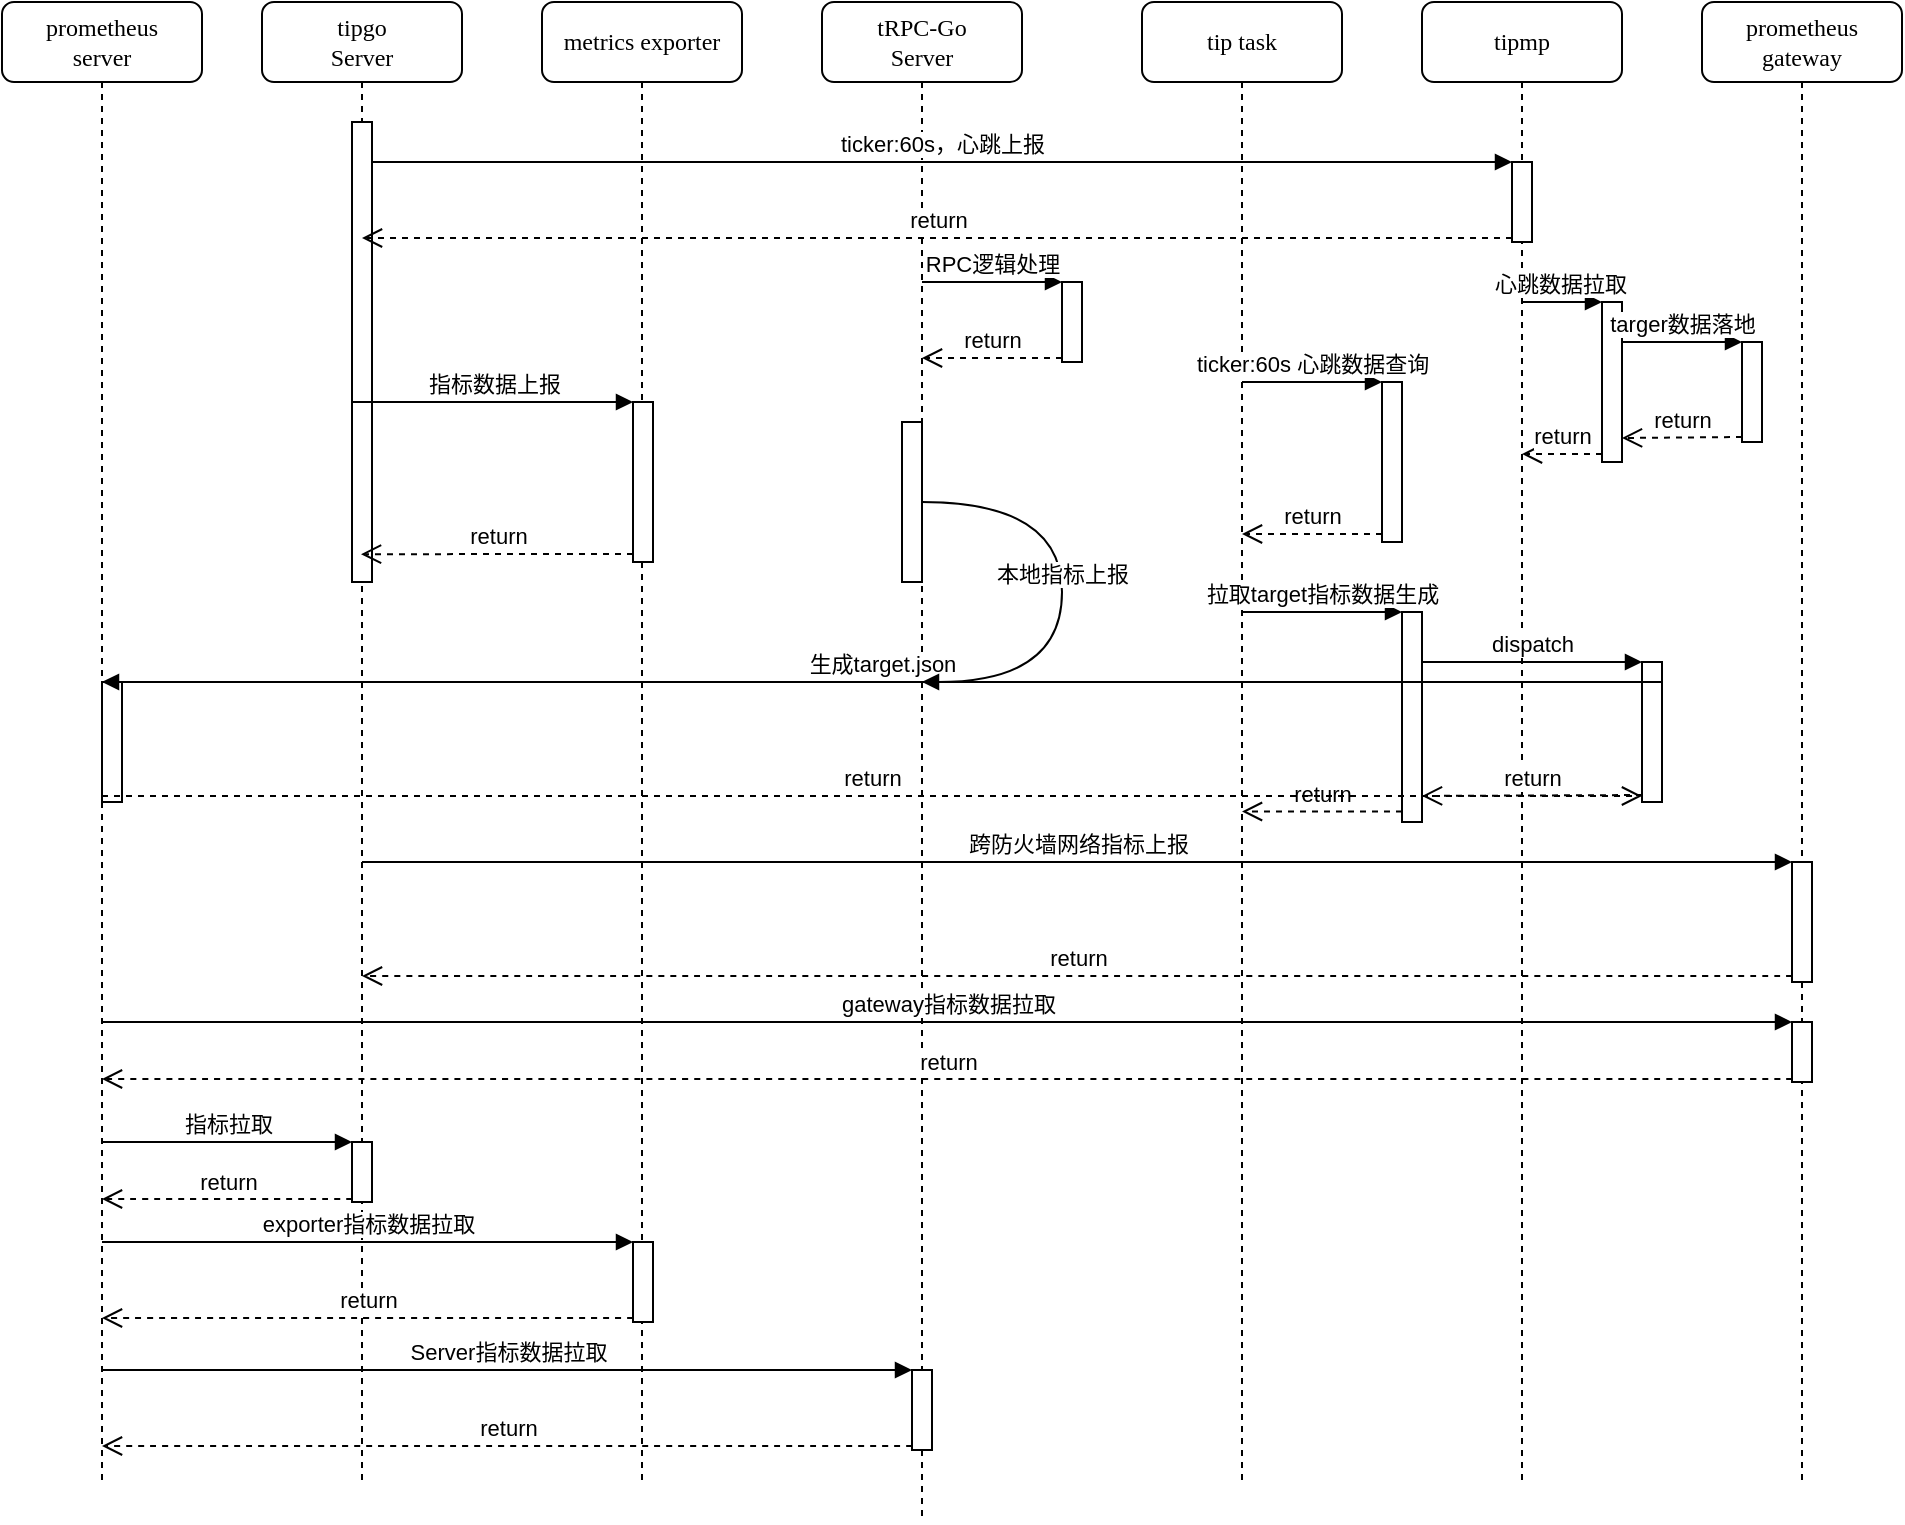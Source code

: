 <mxfile version="16.1.2" type="github">
  <diagram name="Page-1" id="13e1069c-82ec-6db2-03f1-153e76fe0fe0">
    <mxGraphModel dx="2522" dy="762" grid="1" gridSize="10" guides="1" tooltips="1" connect="1" arrows="1" fold="1" page="1" pageScale="1" pageWidth="1100" pageHeight="850" background="none" math="0" shadow="0">
      <root>
        <mxCell id="0" />
        <mxCell id="1" parent="0" />
        <mxCell id="7baba1c4bc27f4b0-2" value="tRPC-Go&lt;br&gt;Server" style="shape=umlLifeline;perimeter=lifelinePerimeter;whiteSpace=wrap;html=1;container=1;collapsible=0;recursiveResize=0;outlineConnect=0;rounded=1;shadow=0;comic=0;labelBackgroundColor=none;strokeWidth=1;fontFamily=Verdana;fontSize=12;align=center;" parent="1" vertex="1">
          <mxGeometry x="240" y="80" width="100" height="760" as="geometry" />
        </mxCell>
        <mxCell id="2AClWOA5RidFeWTNfvVQ-56" value="" style="html=1;points=[];perimeter=orthogonalPerimeter;" vertex="1" parent="7baba1c4bc27f4b0-2">
          <mxGeometry x="45" y="684" width="10" height="40" as="geometry" />
        </mxCell>
        <mxCell id="7baba1c4bc27f4b0-3" value="prometheus&lt;br&gt;gateway" style="shape=umlLifeline;perimeter=lifelinePerimeter;whiteSpace=wrap;html=1;container=1;collapsible=0;recursiveResize=0;outlineConnect=0;rounded=1;shadow=0;comic=0;labelBackgroundColor=none;strokeWidth=1;fontFamily=Verdana;fontSize=12;align=center;" parent="1" vertex="1">
          <mxGeometry x="680" y="80" width="100" height="740" as="geometry" />
        </mxCell>
        <mxCell id="2AClWOA5RidFeWTNfvVQ-15" value="" style="html=1;points=[];perimeter=orthogonalPerimeter;" vertex="1" parent="7baba1c4bc27f4b0-3">
          <mxGeometry x="20" y="170" width="10" height="50" as="geometry" />
        </mxCell>
        <mxCell id="2AClWOA5RidFeWTNfvVQ-42" value="" style="html=1;points=[];perimeter=orthogonalPerimeter;" vertex="1" parent="7baba1c4bc27f4b0-3">
          <mxGeometry x="45" y="430" width="10" height="60" as="geometry" />
        </mxCell>
        <mxCell id="2AClWOA5RidFeWTNfvVQ-45" value="" style="html=1;points=[];perimeter=orthogonalPerimeter;" vertex="1" parent="7baba1c4bc27f4b0-3">
          <mxGeometry x="45" y="510" width="10" height="30" as="geometry" />
        </mxCell>
        <mxCell id="7baba1c4bc27f4b0-4" value="prometheus&lt;br&gt;server" style="shape=umlLifeline;perimeter=lifelinePerimeter;whiteSpace=wrap;html=1;container=1;collapsible=0;recursiveResize=0;outlineConnect=0;rounded=1;shadow=0;comic=0;labelBackgroundColor=none;strokeWidth=1;fontFamily=Verdana;fontSize=12;align=center;" parent="1" vertex="1">
          <mxGeometry x="-170" y="80" width="100" height="740" as="geometry" />
        </mxCell>
        <mxCell id="2AClWOA5RidFeWTNfvVQ-31" value="" style="html=1;points=[];perimeter=orthogonalPerimeter;" vertex="1" parent="7baba1c4bc27f4b0-4">
          <mxGeometry x="50" y="340" width="10" height="60" as="geometry" />
        </mxCell>
        <mxCell id="7baba1c4bc27f4b0-5" value="tip task" style="shape=umlLifeline;perimeter=lifelinePerimeter;whiteSpace=wrap;html=1;container=1;collapsible=0;recursiveResize=0;outlineConnect=0;rounded=1;shadow=0;comic=0;labelBackgroundColor=none;strokeWidth=1;fontFamily=Verdana;fontSize=12;align=center;" parent="1" vertex="1">
          <mxGeometry x="400" y="80" width="100" height="740" as="geometry" />
        </mxCell>
        <mxCell id="7baba1c4bc27f4b0-6" value="tipmp" style="shape=umlLifeline;perimeter=lifelinePerimeter;whiteSpace=wrap;html=1;container=1;collapsible=0;recursiveResize=0;outlineConnect=0;rounded=1;shadow=0;comic=0;labelBackgroundColor=none;strokeWidth=1;fontFamily=Verdana;fontSize=12;align=center;" parent="1" vertex="1">
          <mxGeometry x="540" y="80" width="100" height="740" as="geometry" />
        </mxCell>
        <mxCell id="2AClWOA5RidFeWTNfvVQ-6" value="" style="html=1;points=[];perimeter=orthogonalPerimeter;" vertex="1" parent="7baba1c4bc27f4b0-6">
          <mxGeometry x="45" y="80" width="10" height="40" as="geometry" />
        </mxCell>
        <mxCell id="2AClWOA5RidFeWTNfvVQ-9" value="" style="html=1;points=[];perimeter=orthogonalPerimeter;" vertex="1" parent="7baba1c4bc27f4b0-6">
          <mxGeometry x="90" y="150" width="10" height="80" as="geometry" />
        </mxCell>
        <mxCell id="2AClWOA5RidFeWTNfvVQ-11" value="return" style="html=1;verticalAlign=bottom;endArrow=open;dashed=1;endSize=8;exitX=0;exitY=0.95;rounded=0;" edge="1" source="2AClWOA5RidFeWTNfvVQ-9" parent="7baba1c4bc27f4b0-6" target="7baba1c4bc27f4b0-6">
          <mxGeometry relative="1" as="geometry">
            <mxPoint x="70" y="230" as="targetPoint" />
          </mxGeometry>
        </mxCell>
        <mxCell id="2AClWOA5RidFeWTNfvVQ-10" value="心跳数据拉取" style="html=1;verticalAlign=bottom;endArrow=block;entryX=0;entryY=0;rounded=0;" edge="1" target="2AClWOA5RidFeWTNfvVQ-9" parent="7baba1c4bc27f4b0-6" source="7baba1c4bc27f4b0-6">
          <mxGeometry x="-0.135" relative="1" as="geometry">
            <mxPoint x="50" y="220" as="sourcePoint" />
            <mxPoint x="1" as="offset" />
          </mxGeometry>
        </mxCell>
        <mxCell id="7baba1c4bc27f4b0-8" value="metrics exporter" style="shape=umlLifeline;perimeter=lifelinePerimeter;whiteSpace=wrap;html=1;container=1;collapsible=0;recursiveResize=0;outlineConnect=0;rounded=1;shadow=0;comic=0;labelBackgroundColor=none;strokeWidth=1;fontFamily=Verdana;fontSize=12;align=center;" parent="1" vertex="1">
          <mxGeometry x="100" y="80" width="100" height="740" as="geometry" />
        </mxCell>
        <mxCell id="2AClWOA5RidFeWTNfvVQ-19" value="" style="html=1;points=[];perimeter=orthogonalPerimeter;" vertex="1" parent="7baba1c4bc27f4b0-8">
          <mxGeometry x="45.5" y="200" width="10" height="80" as="geometry" />
        </mxCell>
        <mxCell id="2AClWOA5RidFeWTNfvVQ-53" value="" style="html=1;points=[];perimeter=orthogonalPerimeter;" vertex="1" parent="7baba1c4bc27f4b0-8">
          <mxGeometry x="45.5" y="620" width="10" height="40" as="geometry" />
        </mxCell>
        <mxCell id="2AClWOA5RidFeWTNfvVQ-1" value="tipgo&lt;br&gt;Server" style="shape=umlLifeline;perimeter=lifelinePerimeter;whiteSpace=wrap;html=1;container=1;collapsible=0;recursiveResize=0;outlineConnect=0;rounded=1;shadow=0;comic=0;labelBackgroundColor=none;strokeWidth=1;fontFamily=Verdana;fontSize=12;align=center;" vertex="1" parent="1">
          <mxGeometry x="-40" y="80" width="100" height="740" as="geometry" />
        </mxCell>
        <mxCell id="2AClWOA5RidFeWTNfvVQ-2" value="" style="html=1;points=[];perimeter=orthogonalPerimeter;rounded=0;shadow=0;comic=0;labelBackgroundColor=none;strokeWidth=1;fontFamily=Verdana;fontSize=12;align=center;" vertex="1" parent="2AClWOA5RidFeWTNfvVQ-1">
          <mxGeometry x="45" y="60" width="10" height="230" as="geometry" />
        </mxCell>
        <mxCell id="2AClWOA5RidFeWTNfvVQ-48" value="" style="html=1;points=[];perimeter=orthogonalPerimeter;" vertex="1" parent="2AClWOA5RidFeWTNfvVQ-1">
          <mxGeometry x="45" y="570" width="10" height="30" as="geometry" />
        </mxCell>
        <mxCell id="2AClWOA5RidFeWTNfvVQ-7" value="ticker:60s，心跳上报" style="html=1;verticalAlign=bottom;endArrow=block;entryX=0;entryY=0;rounded=0;" edge="1" target="2AClWOA5RidFeWTNfvVQ-6" parent="1" source="2AClWOA5RidFeWTNfvVQ-2">
          <mxGeometry relative="1" as="geometry">
            <mxPoint x="440" y="320" as="sourcePoint" />
          </mxGeometry>
        </mxCell>
        <mxCell id="2AClWOA5RidFeWTNfvVQ-8" value="return" style="html=1;verticalAlign=bottom;endArrow=open;dashed=1;endSize=8;exitX=0;exitY=0.95;rounded=0;" edge="1" source="2AClWOA5RidFeWTNfvVQ-6" parent="1" target="2AClWOA5RidFeWTNfvVQ-1">
          <mxGeometry relative="1" as="geometry">
            <mxPoint x="440" y="396" as="targetPoint" />
          </mxGeometry>
        </mxCell>
        <mxCell id="2AClWOA5RidFeWTNfvVQ-12" value="" style="html=1;points=[];perimeter=orthogonalPerimeter;" vertex="1" parent="1">
          <mxGeometry x="360" y="220" width="10" height="40" as="geometry" />
        </mxCell>
        <mxCell id="2AClWOA5RidFeWTNfvVQ-13" value="RPC逻辑处理" style="html=1;verticalAlign=bottom;endArrow=block;entryX=0;entryY=0;rounded=0;" edge="1" target="2AClWOA5RidFeWTNfvVQ-12" parent="1">
          <mxGeometry relative="1" as="geometry">
            <mxPoint x="290" y="220" as="sourcePoint" />
          </mxGeometry>
        </mxCell>
        <mxCell id="2AClWOA5RidFeWTNfvVQ-14" value="return" style="html=1;verticalAlign=bottom;endArrow=open;dashed=1;endSize=8;exitX=0;exitY=0.95;rounded=0;" edge="1" source="2AClWOA5RidFeWTNfvVQ-12" parent="1" target="7baba1c4bc27f4b0-2">
          <mxGeometry relative="1" as="geometry">
            <mxPoint x="290" y="296" as="targetPoint" />
          </mxGeometry>
        </mxCell>
        <mxCell id="2AClWOA5RidFeWTNfvVQ-16" value="targer数据落地" style="html=1;verticalAlign=bottom;endArrow=block;entryX=0;entryY=0;rounded=0;" edge="1" target="2AClWOA5RidFeWTNfvVQ-15" parent="1" source="2AClWOA5RidFeWTNfvVQ-9">
          <mxGeometry relative="1" as="geometry">
            <mxPoint x="730" y="210" as="sourcePoint" />
          </mxGeometry>
        </mxCell>
        <mxCell id="2AClWOA5RidFeWTNfvVQ-17" value="return" style="html=1;verticalAlign=bottom;endArrow=open;dashed=1;endSize=8;exitX=0;exitY=0.95;rounded=0;entryX=1;entryY=0.85;entryDx=0;entryDy=0;entryPerimeter=0;" edge="1" source="2AClWOA5RidFeWTNfvVQ-15" parent="1" target="2AClWOA5RidFeWTNfvVQ-9">
          <mxGeometry relative="1" as="geometry">
            <mxPoint x="720" y="286" as="targetPoint" />
          </mxGeometry>
        </mxCell>
        <mxCell id="2AClWOA5RidFeWTNfvVQ-20" value="指标数据上报" style="html=1;verticalAlign=bottom;endArrow=block;entryX=0;entryY=0;rounded=0;" edge="1" target="2AClWOA5RidFeWTNfvVQ-19" parent="1">
          <mxGeometry relative="1" as="geometry">
            <mxPoint x="5" y="280" as="sourcePoint" />
          </mxGeometry>
        </mxCell>
        <mxCell id="2AClWOA5RidFeWTNfvVQ-21" value="return" style="html=1;verticalAlign=bottom;endArrow=open;dashed=1;endSize=8;exitX=0;exitY=0.95;rounded=0;entryX=0.9;entryY=0.983;entryDx=0;entryDy=0;entryPerimeter=0;" edge="1" source="2AClWOA5RidFeWTNfvVQ-19" parent="1">
          <mxGeometry relative="1" as="geometry">
            <mxPoint x="9.5" y="356.09" as="targetPoint" />
          </mxGeometry>
        </mxCell>
        <mxCell id="2AClWOA5RidFeWTNfvVQ-22" value="" style="html=1;points=[];perimeter=orthogonalPerimeter;" vertex="1" parent="1">
          <mxGeometry x="520" y="270" width="10" height="80" as="geometry" />
        </mxCell>
        <mxCell id="2AClWOA5RidFeWTNfvVQ-23" value="ticker:60s 心跳数据查询" style="html=1;verticalAlign=bottom;endArrow=block;entryX=0;entryY=0;rounded=0;" edge="1" target="2AClWOA5RidFeWTNfvVQ-22" parent="1" source="7baba1c4bc27f4b0-5">
          <mxGeometry relative="1" as="geometry">
            <mxPoint x="450" y="400" as="sourcePoint" />
          </mxGeometry>
        </mxCell>
        <mxCell id="2AClWOA5RidFeWTNfvVQ-24" value="return" style="html=1;verticalAlign=bottom;endArrow=open;dashed=1;endSize=8;exitX=0;exitY=0.95;rounded=0;" edge="1" source="2AClWOA5RidFeWTNfvVQ-22" parent="1" target="7baba1c4bc27f4b0-5">
          <mxGeometry relative="1" as="geometry">
            <mxPoint x="450" y="476" as="targetPoint" />
          </mxGeometry>
        </mxCell>
        <mxCell id="2AClWOA5RidFeWTNfvVQ-25" value="" style="html=1;points=[];perimeter=orthogonalPerimeter;" vertex="1" parent="1">
          <mxGeometry x="530" y="385" width="10" height="105" as="geometry" />
        </mxCell>
        <mxCell id="2AClWOA5RidFeWTNfvVQ-26" value="拉取target指标数据生成" style="html=1;verticalAlign=bottom;endArrow=block;entryX=0;entryY=0;rounded=0;" edge="1" target="2AClWOA5RidFeWTNfvVQ-25" parent="1" source="7baba1c4bc27f4b0-5">
          <mxGeometry relative="1" as="geometry">
            <mxPoint x="470" y="520" as="sourcePoint" />
          </mxGeometry>
        </mxCell>
        <mxCell id="2AClWOA5RidFeWTNfvVQ-27" value="return" style="html=1;verticalAlign=bottom;endArrow=open;dashed=1;endSize=8;exitX=0;exitY=0.95;rounded=0;" edge="1" source="2AClWOA5RidFeWTNfvVQ-25" parent="1" target="7baba1c4bc27f4b0-5">
          <mxGeometry relative="1" as="geometry">
            <mxPoint x="470" y="596" as="targetPoint" />
          </mxGeometry>
        </mxCell>
        <mxCell id="2AClWOA5RidFeWTNfvVQ-28" value="" style="html=1;points=[];perimeter=orthogonalPerimeter;" vertex="1" parent="1">
          <mxGeometry x="650" y="410" width="10" height="70" as="geometry" />
        </mxCell>
        <mxCell id="2AClWOA5RidFeWTNfvVQ-29" value="dispatch" style="html=1;verticalAlign=bottom;endArrow=block;entryX=0;entryY=0;rounded=0;" edge="1" target="2AClWOA5RidFeWTNfvVQ-28" parent="1">
          <mxGeometry relative="1" as="geometry">
            <mxPoint x="540" y="410" as="sourcePoint" />
          </mxGeometry>
        </mxCell>
        <mxCell id="2AClWOA5RidFeWTNfvVQ-30" value="return" style="html=1;verticalAlign=bottom;endArrow=open;dashed=1;endSize=8;exitX=0;exitY=0.95;rounded=0;entryX=1;entryY=0.876;entryDx=0;entryDy=0;entryPerimeter=0;" edge="1" source="2AClWOA5RidFeWTNfvVQ-28" parent="1" target="2AClWOA5RidFeWTNfvVQ-25">
          <mxGeometry relative="1" as="geometry">
            <mxPoint x="540" y="480" as="targetPoint" />
          </mxGeometry>
        </mxCell>
        <mxCell id="2AClWOA5RidFeWTNfvVQ-32" value="生成target.json" style="html=1;verticalAlign=bottom;endArrow=block;entryX=0;entryY=0;rounded=0;exitX=1;exitY=0.143;exitDx=0;exitDy=0;exitPerimeter=0;" edge="1" target="2AClWOA5RidFeWTNfvVQ-31" parent="1" source="2AClWOA5RidFeWTNfvVQ-28">
          <mxGeometry relative="1" as="geometry">
            <mxPoint x="800" y="400" as="sourcePoint" />
          </mxGeometry>
        </mxCell>
        <mxCell id="2AClWOA5RidFeWTNfvVQ-33" value="return" style="html=1;verticalAlign=bottom;endArrow=open;dashed=1;endSize=8;exitX=0;exitY=0.95;rounded=0;" edge="1" source="2AClWOA5RidFeWTNfvVQ-31" parent="1" target="2AClWOA5RidFeWTNfvVQ-28">
          <mxGeometry relative="1" as="geometry">
            <mxPoint x="800" y="476" as="targetPoint" />
          </mxGeometry>
        </mxCell>
        <mxCell id="2AClWOA5RidFeWTNfvVQ-38" value="本地指标上报" style="html=1;verticalAlign=bottom;endArrow=block;rounded=0;edgeStyle=orthogonalEdgeStyle;curved=1;startArrow=none;" edge="1" parent="1" source="2AClWOA5RidFeWTNfvVQ-39" target="7baba1c4bc27f4b0-2">
          <mxGeometry width="80" relative="1" as="geometry">
            <mxPoint x="330" y="444.5" as="sourcePoint" />
            <mxPoint x="410" y="444.5" as="targetPoint" />
            <Array as="points">
              <mxPoint x="360" y="330" />
              <mxPoint x="360" y="420" />
            </Array>
          </mxGeometry>
        </mxCell>
        <mxCell id="2AClWOA5RidFeWTNfvVQ-39" value="" style="html=1;points=[];perimeter=orthogonalPerimeter;" vertex="1" parent="1">
          <mxGeometry x="280" y="290" width="10" height="80" as="geometry" />
        </mxCell>
        <mxCell id="2AClWOA5RidFeWTNfvVQ-43" value="跨防火墙网络指标上报" style="html=1;verticalAlign=bottom;endArrow=block;entryX=0;entryY=0;rounded=0;curved=1;" edge="1" target="2AClWOA5RidFeWTNfvVQ-42" parent="1" source="2AClWOA5RidFeWTNfvVQ-1">
          <mxGeometry relative="1" as="geometry">
            <mxPoint x="660.5" y="510" as="sourcePoint" />
          </mxGeometry>
        </mxCell>
        <mxCell id="2AClWOA5RidFeWTNfvVQ-44" value="return" style="html=1;verticalAlign=bottom;endArrow=open;dashed=1;endSize=8;exitX=0;exitY=0.95;rounded=0;curved=1;" edge="1" source="2AClWOA5RidFeWTNfvVQ-42" parent="1" target="2AClWOA5RidFeWTNfvVQ-1">
          <mxGeometry relative="1" as="geometry">
            <mxPoint x="660" y="567" as="targetPoint" />
          </mxGeometry>
        </mxCell>
        <mxCell id="2AClWOA5RidFeWTNfvVQ-46" value="gateway指标数据拉取" style="html=1;verticalAlign=bottom;endArrow=block;entryX=0;entryY=0;rounded=0;curved=1;" edge="1" target="2AClWOA5RidFeWTNfvVQ-45" parent="1" source="7baba1c4bc27f4b0-4">
          <mxGeometry relative="1" as="geometry">
            <mxPoint x="735.5" y="580" as="sourcePoint" />
          </mxGeometry>
        </mxCell>
        <mxCell id="2AClWOA5RidFeWTNfvVQ-47" value="return" style="html=1;verticalAlign=bottom;endArrow=open;dashed=1;endSize=8;exitX=0;exitY=0.95;rounded=0;curved=1;" edge="1" source="2AClWOA5RidFeWTNfvVQ-45" parent="1" target="7baba1c4bc27f4b0-4">
          <mxGeometry relative="1" as="geometry">
            <mxPoint x="735" y="618" as="targetPoint" />
          </mxGeometry>
        </mxCell>
        <mxCell id="2AClWOA5RidFeWTNfvVQ-49" value="指标拉取" style="html=1;verticalAlign=bottom;endArrow=block;entryX=0;entryY=0;rounded=0;curved=1;" edge="1" target="2AClWOA5RidFeWTNfvVQ-48" parent="1">
          <mxGeometry relative="1" as="geometry">
            <mxPoint x="-120" y="650" as="sourcePoint" />
          </mxGeometry>
        </mxCell>
        <mxCell id="2AClWOA5RidFeWTNfvVQ-50" value="return" style="html=1;verticalAlign=bottom;endArrow=open;dashed=1;endSize=8;exitX=0;exitY=0.95;rounded=0;curved=1;" edge="1" source="2AClWOA5RidFeWTNfvVQ-48" parent="1" target="7baba1c4bc27f4b0-4">
          <mxGeometry relative="1" as="geometry">
            <mxPoint x="-110" y="669" as="targetPoint" />
          </mxGeometry>
        </mxCell>
        <mxCell id="2AClWOA5RidFeWTNfvVQ-54" value="exporter指标数据拉取" style="html=1;verticalAlign=bottom;endArrow=block;entryX=0;entryY=0;rounded=0;curved=1;" edge="1" target="2AClWOA5RidFeWTNfvVQ-53" parent="1" source="7baba1c4bc27f4b0-4">
          <mxGeometry relative="1" as="geometry">
            <mxPoint x="75.5" y="700" as="sourcePoint" />
          </mxGeometry>
        </mxCell>
        <mxCell id="2AClWOA5RidFeWTNfvVQ-55" value="return" style="html=1;verticalAlign=bottom;endArrow=open;dashed=1;endSize=8;exitX=0;exitY=0.95;rounded=0;curved=1;" edge="1" source="2AClWOA5RidFeWTNfvVQ-53" parent="1" target="7baba1c4bc27f4b0-4">
          <mxGeometry relative="1" as="geometry">
            <mxPoint x="75" y="738" as="targetPoint" />
          </mxGeometry>
        </mxCell>
        <mxCell id="2AClWOA5RidFeWTNfvVQ-57" value="Server指标数据拉取" style="html=1;verticalAlign=bottom;endArrow=block;entryX=0;entryY=0;rounded=0;curved=1;" edge="1" target="2AClWOA5RidFeWTNfvVQ-56" parent="1" source="7baba1c4bc27f4b0-4">
          <mxGeometry relative="1" as="geometry">
            <mxPoint x="220" y="764" as="sourcePoint" />
          </mxGeometry>
        </mxCell>
        <mxCell id="2AClWOA5RidFeWTNfvVQ-58" value="return" style="html=1;verticalAlign=bottom;endArrow=open;dashed=1;endSize=8;exitX=0;exitY=0.95;rounded=0;curved=1;" edge="1" source="2AClWOA5RidFeWTNfvVQ-56" parent="1" target="7baba1c4bc27f4b0-4">
          <mxGeometry relative="1" as="geometry">
            <mxPoint x="220" y="840" as="targetPoint" />
          </mxGeometry>
        </mxCell>
      </root>
    </mxGraphModel>
  </diagram>
</mxfile>
